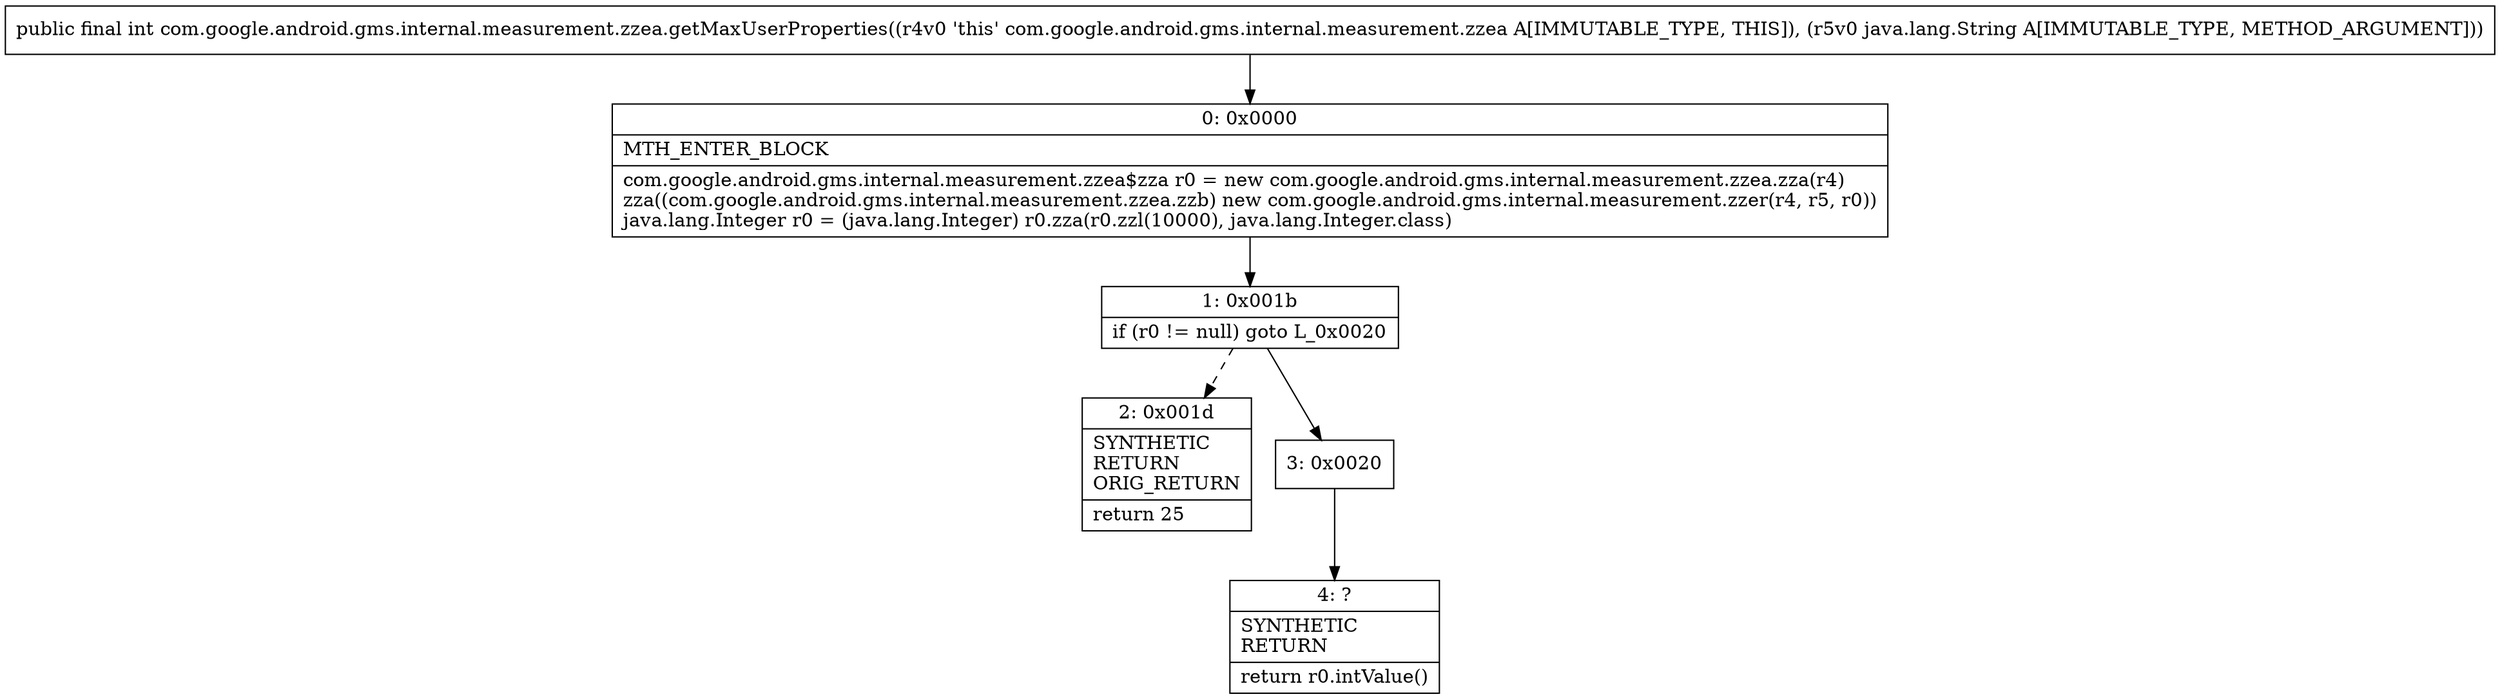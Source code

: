 digraph "CFG forcom.google.android.gms.internal.measurement.zzea.getMaxUserProperties(Ljava\/lang\/String;)I" {
Node_0 [shape=record,label="{0\:\ 0x0000|MTH_ENTER_BLOCK\l|com.google.android.gms.internal.measurement.zzea$zza r0 = new com.google.android.gms.internal.measurement.zzea.zza(r4)\lzza((com.google.android.gms.internal.measurement.zzea.zzb) new com.google.android.gms.internal.measurement.zzer(r4, r5, r0))\ljava.lang.Integer r0 = (java.lang.Integer) r0.zza(r0.zzl(10000), java.lang.Integer.class)\l}"];
Node_1 [shape=record,label="{1\:\ 0x001b|if (r0 != null) goto L_0x0020\l}"];
Node_2 [shape=record,label="{2\:\ 0x001d|SYNTHETIC\lRETURN\lORIG_RETURN\l|return 25\l}"];
Node_3 [shape=record,label="{3\:\ 0x0020}"];
Node_4 [shape=record,label="{4\:\ ?|SYNTHETIC\lRETURN\l|return r0.intValue()\l}"];
MethodNode[shape=record,label="{public final int com.google.android.gms.internal.measurement.zzea.getMaxUserProperties((r4v0 'this' com.google.android.gms.internal.measurement.zzea A[IMMUTABLE_TYPE, THIS]), (r5v0 java.lang.String A[IMMUTABLE_TYPE, METHOD_ARGUMENT])) }"];
MethodNode -> Node_0;
Node_0 -> Node_1;
Node_1 -> Node_2[style=dashed];
Node_1 -> Node_3;
Node_3 -> Node_4;
}

